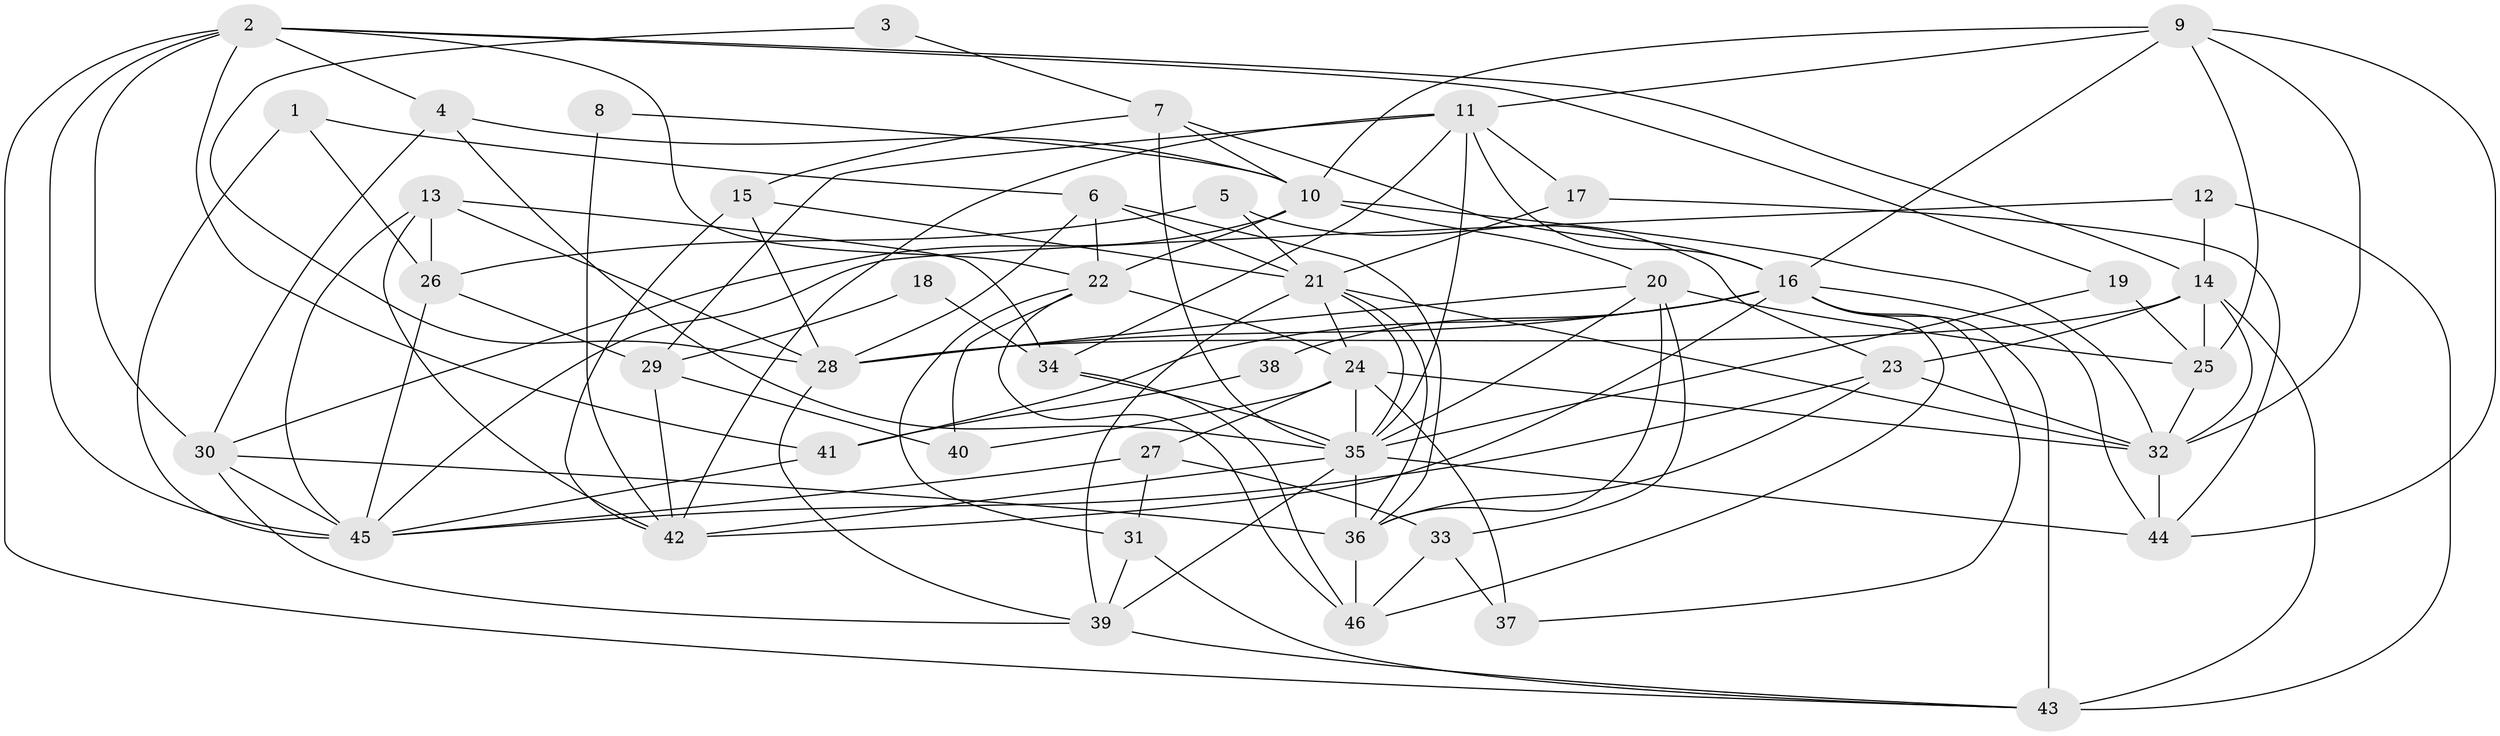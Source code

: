 // original degree distribution, {3: 0.25274725274725274, 6: 0.0989010989010989, 5: 0.17582417582417584, 4: 0.31868131868131866, 2: 0.12087912087912088, 7: 0.02197802197802198, 9: 0.01098901098901099}
// Generated by graph-tools (version 1.1) at 2025/50/03/09/25 03:50:02]
// undirected, 46 vertices, 124 edges
graph export_dot {
graph [start="1"]
  node [color=gray90,style=filled];
  1;
  2;
  3;
  4;
  5;
  6;
  7;
  8;
  9;
  10;
  11;
  12;
  13;
  14;
  15;
  16;
  17;
  18;
  19;
  20;
  21;
  22;
  23;
  24;
  25;
  26;
  27;
  28;
  29;
  30;
  31;
  32;
  33;
  34;
  35;
  36;
  37;
  38;
  39;
  40;
  41;
  42;
  43;
  44;
  45;
  46;
  1 -- 6 [weight=1.0];
  1 -- 26 [weight=1.0];
  1 -- 45 [weight=1.0];
  2 -- 4 [weight=1.0];
  2 -- 14 [weight=1.0];
  2 -- 19 [weight=1.0];
  2 -- 22 [weight=1.0];
  2 -- 30 [weight=1.0];
  2 -- 41 [weight=1.0];
  2 -- 43 [weight=1.0];
  2 -- 45 [weight=1.0];
  3 -- 7 [weight=1.0];
  3 -- 28 [weight=1.0];
  4 -- 10 [weight=1.0];
  4 -- 30 [weight=1.0];
  4 -- 35 [weight=1.0];
  5 -- 21 [weight=1.0];
  5 -- 23 [weight=1.0];
  5 -- 26 [weight=1.0];
  6 -- 21 [weight=2.0];
  6 -- 22 [weight=1.0];
  6 -- 28 [weight=1.0];
  6 -- 36 [weight=1.0];
  7 -- 10 [weight=1.0];
  7 -- 15 [weight=1.0];
  7 -- 16 [weight=1.0];
  7 -- 35 [weight=1.0];
  8 -- 10 [weight=1.0];
  8 -- 42 [weight=1.0];
  9 -- 10 [weight=1.0];
  9 -- 11 [weight=1.0];
  9 -- 16 [weight=1.0];
  9 -- 25 [weight=1.0];
  9 -- 32 [weight=1.0];
  9 -- 44 [weight=1.0];
  10 -- 20 [weight=1.0];
  10 -- 22 [weight=1.0];
  10 -- 30 [weight=1.0];
  10 -- 32 [weight=1.0];
  11 -- 16 [weight=1.0];
  11 -- 17 [weight=1.0];
  11 -- 29 [weight=1.0];
  11 -- 34 [weight=1.0];
  11 -- 35 [weight=1.0];
  11 -- 42 [weight=1.0];
  12 -- 14 [weight=1.0];
  12 -- 43 [weight=1.0];
  12 -- 45 [weight=1.0];
  13 -- 26 [weight=1.0];
  13 -- 28 [weight=1.0];
  13 -- 34 [weight=1.0];
  13 -- 42 [weight=1.0];
  13 -- 45 [weight=1.0];
  14 -- 23 [weight=1.0];
  14 -- 25 [weight=1.0];
  14 -- 28 [weight=1.0];
  14 -- 32 [weight=1.0];
  14 -- 43 [weight=2.0];
  15 -- 21 [weight=1.0];
  15 -- 28 [weight=1.0];
  15 -- 42 [weight=1.0];
  16 -- 28 [weight=1.0];
  16 -- 37 [weight=1.0];
  16 -- 38 [weight=1.0];
  16 -- 41 [weight=1.0];
  16 -- 42 [weight=2.0];
  16 -- 43 [weight=2.0];
  16 -- 44 [weight=1.0];
  16 -- 46 [weight=1.0];
  17 -- 21 [weight=1.0];
  17 -- 44 [weight=1.0];
  18 -- 29 [weight=1.0];
  18 -- 34 [weight=1.0];
  19 -- 25 [weight=1.0];
  19 -- 35 [weight=1.0];
  20 -- 25 [weight=1.0];
  20 -- 28 [weight=1.0];
  20 -- 33 [weight=1.0];
  20 -- 35 [weight=1.0];
  20 -- 36 [weight=1.0];
  21 -- 24 [weight=1.0];
  21 -- 32 [weight=1.0];
  21 -- 35 [weight=1.0];
  21 -- 36 [weight=1.0];
  21 -- 39 [weight=1.0];
  22 -- 24 [weight=1.0];
  22 -- 31 [weight=1.0];
  22 -- 40 [weight=1.0];
  22 -- 46 [weight=1.0];
  23 -- 32 [weight=1.0];
  23 -- 36 [weight=1.0];
  23 -- 45 [weight=1.0];
  24 -- 27 [weight=1.0];
  24 -- 32 [weight=1.0];
  24 -- 35 [weight=1.0];
  24 -- 37 [weight=1.0];
  24 -- 40 [weight=1.0];
  25 -- 32 [weight=1.0];
  26 -- 29 [weight=2.0];
  26 -- 45 [weight=1.0];
  27 -- 31 [weight=1.0];
  27 -- 33 [weight=1.0];
  27 -- 45 [weight=1.0];
  28 -- 39 [weight=1.0];
  29 -- 40 [weight=1.0];
  29 -- 42 [weight=1.0];
  30 -- 36 [weight=1.0];
  30 -- 39 [weight=1.0];
  30 -- 45 [weight=1.0];
  31 -- 39 [weight=1.0];
  31 -- 43 [weight=1.0];
  32 -- 44 [weight=1.0];
  33 -- 37 [weight=1.0];
  33 -- 46 [weight=1.0];
  34 -- 35 [weight=1.0];
  34 -- 46 [weight=1.0];
  35 -- 36 [weight=2.0];
  35 -- 39 [weight=1.0];
  35 -- 42 [weight=1.0];
  35 -- 44 [weight=1.0];
  36 -- 46 [weight=1.0];
  38 -- 41 [weight=1.0];
  39 -- 43 [weight=1.0];
  41 -- 45 [weight=1.0];
}
